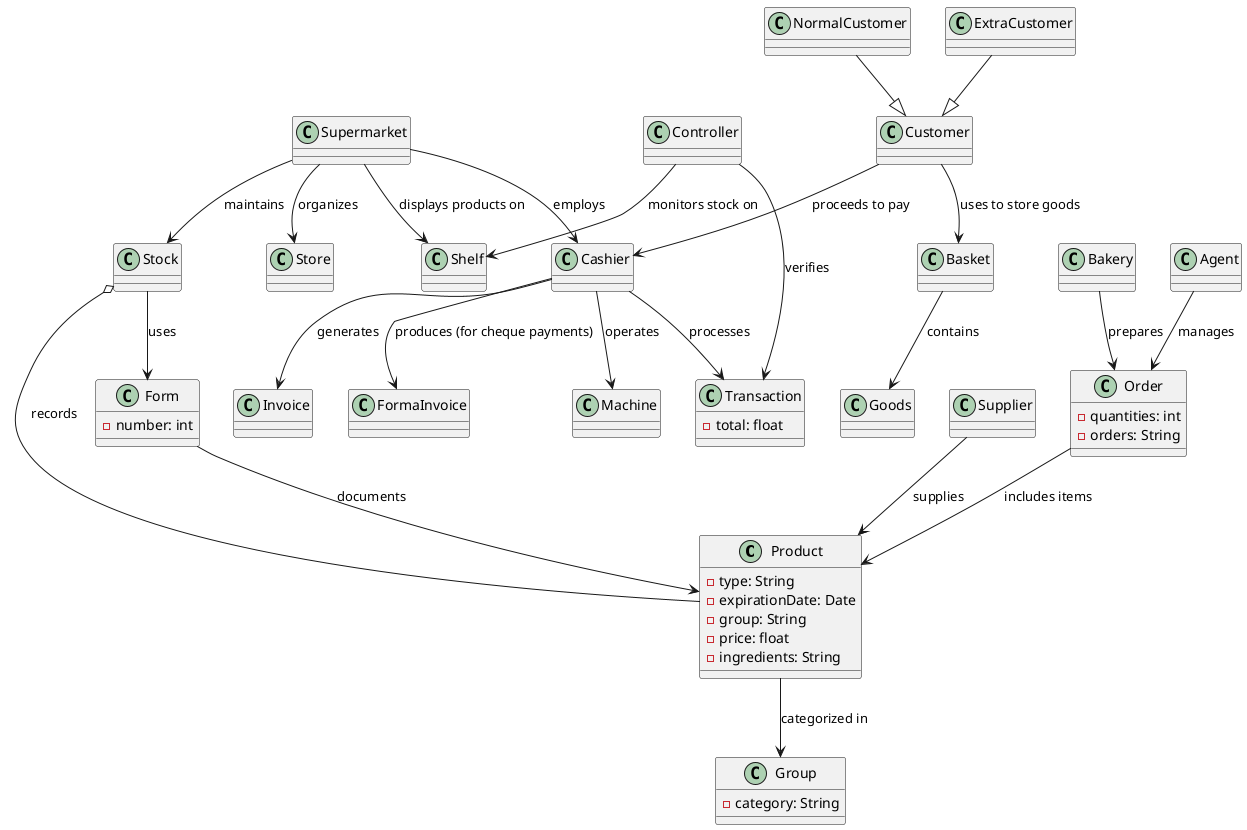 @startuml

' Classes with their attributes
class Product {
  - type: String
  - expirationDate: Date
  - group: String
  - price: float
  - ingredients: String
}

class Customer

class NormalCustomer
class ExtraCustomer
NormalCustomer --|> Customer
ExtraCustomer --|> Customer

class Supermarket

class Stock

class Store

class Form {
  - number: int
}

class Supplier

class Cashier

class Group {
  - category: String
}

class Shelf

class Basket

class Machine

class Controller

class Transaction {
  - total: float
}

class Invoice

class Order {
  - quantities: int
  - orders: String
}

class Bakery

class Agent

class FormaInvoice

class Goods

' Associations between classes based on the requirements

' Supermarket components
Supermarket --> Cashier : employs
Supermarket --> Stock : maintains
Supermarket --> Store : organizes
Supermarket --> Shelf : displays products on

' Stock records product information
Stock o-- Product : records
Stock --> Form : uses

' Form records product details
Form --> Product : documents

' Supplier supplies products to the stock
Supplier --> Product : supplies

' Customer interactions
Customer --> Basket : uses to store goods
Customer --> Cashier : proceeds to pay

' Cashier operations
Cashier --> Machine : operates
Cashier --> Transaction : processes
Cashier --> Invoice : generates
Cashier --> FormaInvoice : produces (for cheque payments)

' Controller role
Controller --> Shelf : monitors stock on
Controller --> Transaction : verifies

' Grouping / categorization
Product --> Group : categorized in

' Order processing by bakery and agent
Bakery --> Order : prepares
Agent --> Order : manages
Order --> Product : includes items

' Basket contents
Basket --> Goods : contains

@enduml